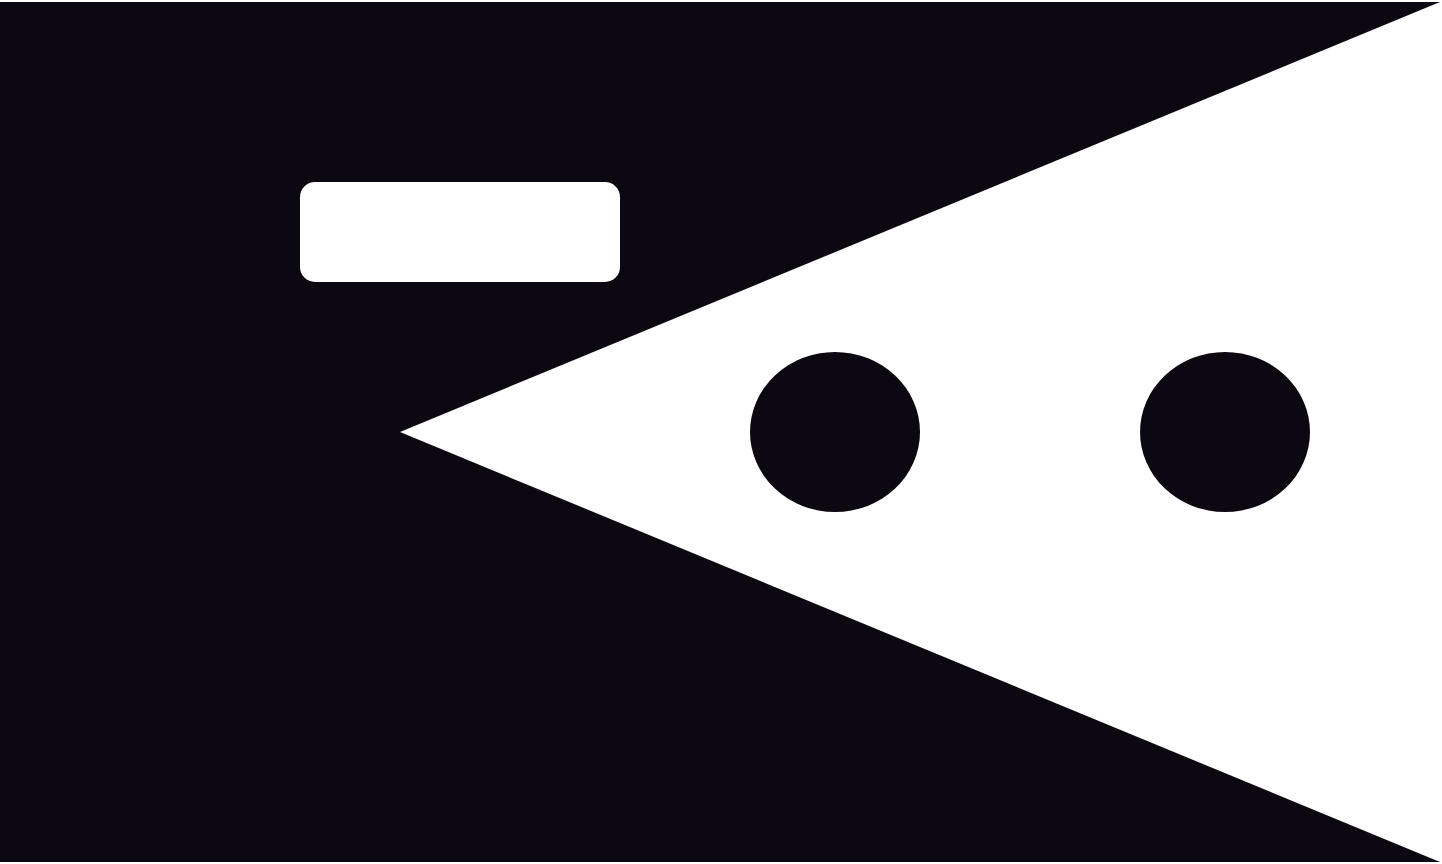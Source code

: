 <mxfile version="21.5.2" type="device">
  <diagram name="Page-1" id="hT-UZgU1gNCD3H1cg0O2">
    <mxGraphModel dx="880" dy="444" grid="1" gridSize="10" guides="1" tooltips="1" connect="1" arrows="1" fold="1" page="1" pageScale="1" pageWidth="850" pageHeight="1100" math="0" shadow="0">
      <root>
        <mxCell id="0" />
        <mxCell id="1" parent="0" />
        <mxCell id="DbxMBtvlwv05wNmVgwbs-1" value="" style="rounded=0;whiteSpace=wrap;html=1;fillColor=#0C0812;strokeColor=none;" vertex="1" parent="1">
          <mxGeometry y="10" width="720" height="430" as="geometry" />
        </mxCell>
        <mxCell id="DbxMBtvlwv05wNmVgwbs-2" value="" style="rounded=1;whiteSpace=wrap;html=1;strokeColor=none;" vertex="1" parent="1">
          <mxGeometry x="150" y="100" width="160" height="50" as="geometry" />
        </mxCell>
        <mxCell id="DbxMBtvlwv05wNmVgwbs-9" value="" style="ellipse;whiteSpace=wrap;html=1;fillColor=#0C0812;strokeColor=none;" vertex="1" parent="1">
          <mxGeometry x="325" y="172.5" width="70" height="65" as="geometry" />
        </mxCell>
        <mxCell id="DbxMBtvlwv05wNmVgwbs-10" value="" style="ellipse;whiteSpace=wrap;html=1;fillColor=#0C0812;strokeColor=none;" vertex="1" parent="1">
          <mxGeometry x="460" y="172.5" width="70" height="65" as="geometry" />
        </mxCell>
        <mxCell id="DbxMBtvlwv05wNmVgwbs-11" value="" style="ellipse;whiteSpace=wrap;html=1;fillColor=#0C0812;strokeColor=none;" vertex="1" parent="1">
          <mxGeometry x="600" y="172.5" width="70" height="65" as="geometry" />
        </mxCell>
        <mxCell id="DbxMBtvlwv05wNmVgwbs-12" value="" style="triangle;whiteSpace=wrap;html=1;rotation=-180;strokeColor=none;" vertex="1" parent="1">
          <mxGeometry x="200" y="10" width="520" height="430" as="geometry" />
        </mxCell>
        <mxCell id="DbxMBtvlwv05wNmVgwbs-13" value="" style="ellipse;whiteSpace=wrap;html=1;fillColor=#0C0812;strokeColor=none;" vertex="1" parent="1">
          <mxGeometry x="375" y="185" width="85" height="80" as="geometry" />
        </mxCell>
        <mxCell id="DbxMBtvlwv05wNmVgwbs-14" value="" style="ellipse;whiteSpace=wrap;html=1;fillColor=#0C0812;strokeColor=none;" vertex="1" parent="1">
          <mxGeometry x="570" y="185" width="85" height="80" as="geometry" />
        </mxCell>
      </root>
    </mxGraphModel>
  </diagram>
</mxfile>
